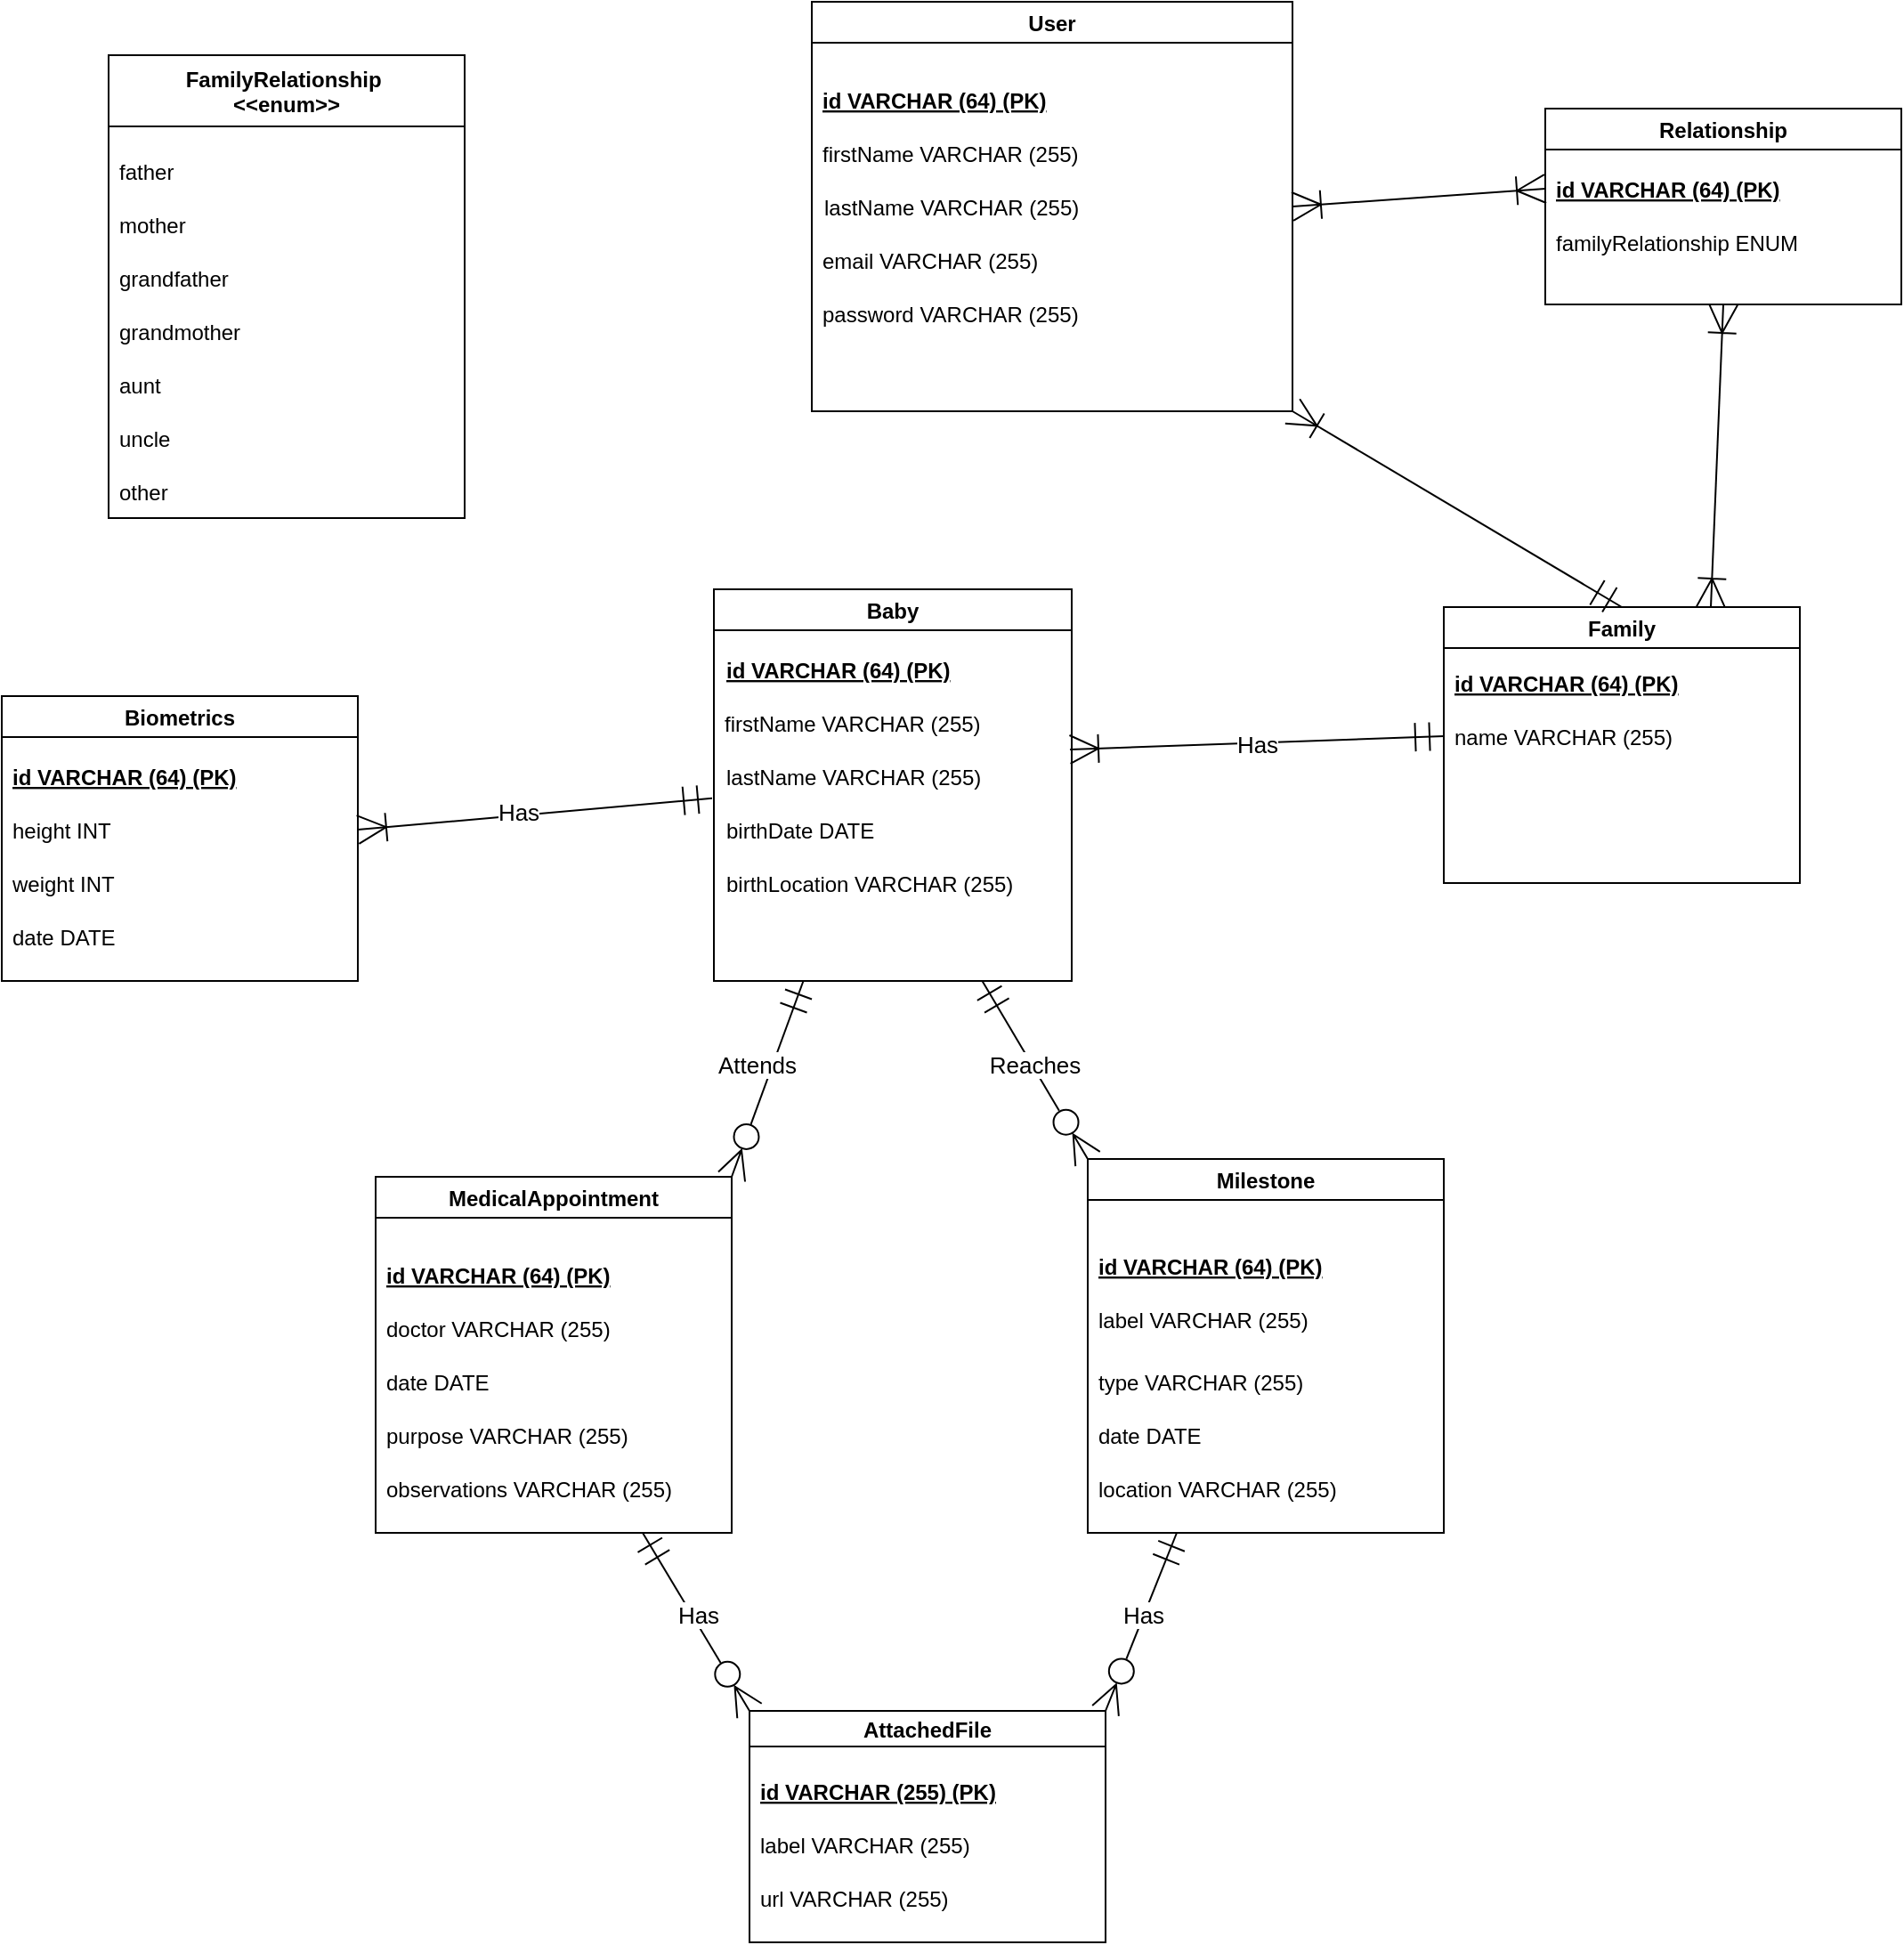 <mxfile>
    <diagram id="F0hB-lu4I_cTMgF6Lhnh" name="Page-1">
        <mxGraphModel dx="2185" dy="1688" grid="1" gridSize="10" guides="1" tooltips="1" connect="1" arrows="1" fold="1" page="1" pageScale="1" pageWidth="827" pageHeight="1169" math="0" shadow="0">
            <root>
                <mxCell id="0"/>
                <mxCell id="1" parent="0"/>
                <mxCell id="149" style="edgeStyle=none;html=1;exitX=1;exitY=0.5;exitDx=0;exitDy=0;entryX=0;entryY=0.5;entryDx=0;entryDy=0;endArrow=ERoneToMany;endFill=0;startArrow=ERoneToMany;startFill=0;endSize=14;startSize=14;" parent="1" source="12" target="148" edge="1">
                    <mxGeometry relative="1" as="geometry"/>
                </mxCell>
                <mxCell id="12" value="User" style="swimlane;" parent="1" vertex="1">
                    <mxGeometry x="215" y="-90" width="270" height="230" as="geometry"/>
                </mxCell>
                <mxCell id="14" value="firstName VARCHAR (255)" style="text;strokeColor=none;fillColor=none;align=left;verticalAlign=middle;spacingLeft=4;spacingRight=4;overflow=hidden;points=[[0,0.5],[1,0.5]];portConstraint=eastwest;rotatable=0;" parent="12" vertex="1">
                    <mxGeometry y="70" width="200" height="30" as="geometry"/>
                </mxCell>
                <mxCell id="15" value="lastName VARCHAR (255)" style="text;strokeColor=none;fillColor=none;align=left;verticalAlign=middle;spacingLeft=4;spacingRight=4;overflow=hidden;points=[[0,0.5],[1,0.5]];portConstraint=eastwest;rotatable=0;" parent="12" vertex="1">
                    <mxGeometry x="1" y="100" width="200" height="30" as="geometry"/>
                </mxCell>
                <mxCell id="16" value="email VARCHAR (255)" style="text;strokeColor=none;fillColor=none;align=left;verticalAlign=middle;spacingLeft=4;spacingRight=4;overflow=hidden;points=[[0,0.5],[1,0.5]];portConstraint=eastwest;rotatable=0;" parent="12" vertex="1">
                    <mxGeometry y="130" width="200" height="30" as="geometry"/>
                </mxCell>
                <mxCell id="17" value="password VARCHAR (255)" style="text;strokeColor=none;fillColor=none;align=left;verticalAlign=middle;spacingLeft=4;spacingRight=4;overflow=hidden;points=[[0,0.5],[1,0.5]];portConstraint=eastwest;rotatable=0;" parent="12" vertex="1">
                    <mxGeometry y="160" width="200" height="30" as="geometry"/>
                </mxCell>
                <mxCell id="23" value="id VARCHAR (64) (PK)" style="text;strokeColor=none;fillColor=none;align=left;verticalAlign=middle;spacingLeft=4;spacingRight=4;overflow=hidden;points=[[0,0.5],[1,0.5]];portConstraint=eastwest;rotatable=0;fontStyle=5" parent="12" vertex="1">
                    <mxGeometry y="40" width="200" height="30" as="geometry"/>
                </mxCell>
                <mxCell id="21" value="Family" style="swimlane;" parent="1" vertex="1">
                    <mxGeometry x="570" y="250" width="200" height="155" as="geometry"/>
                </mxCell>
                <mxCell id="62" value="id VARCHAR (64) (PK)" style="text;strokeColor=none;fillColor=none;align=left;verticalAlign=middle;spacingLeft=4;spacingRight=4;overflow=hidden;points=[[0,0.5],[1,0.5]];portConstraint=eastwest;rotatable=0;fontStyle=5" parent="21" vertex="1">
                    <mxGeometry y="27.5" width="200" height="30" as="geometry"/>
                </mxCell>
                <mxCell id="107" value="name VARCHAR (255)" style="text;strokeColor=none;fillColor=none;align=left;verticalAlign=middle;spacingLeft=4;spacingRight=4;overflow=hidden;points=[[0,0.5],[1,0.5]];portConstraint=eastwest;rotatable=0;" parent="21" vertex="1">
                    <mxGeometry y="57.5" width="200" height="30" as="geometry"/>
                </mxCell>
                <mxCell id="133" style="edgeStyle=none;html=1;exitX=0.25;exitY=1;exitDx=0;exitDy=0;entryX=1;entryY=0;entryDx=0;entryDy=0;fontSize=13;startArrow=ERmandOne;startFill=0;endArrow=ERzeroToMany;endFill=0;startSize=14;endSize=14;" parent="1" source="49" target="67" edge="1">
                    <mxGeometry relative="1" as="geometry"/>
                </mxCell>
                <mxCell id="135" style="edgeStyle=none;html=1;exitX=0.75;exitY=1;exitDx=0;exitDy=0;entryX=0;entryY=0;entryDx=0;entryDy=0;fontSize=13;startArrow=ERmandOne;startFill=0;endArrow=ERzeroToMany;endFill=0;startSize=14;endSize=14;" parent="1" source="49" target="68" edge="1">
                    <mxGeometry relative="1" as="geometry"/>
                </mxCell>
                <mxCell id="49" value="Baby" style="swimlane;" parent="1" vertex="1">
                    <mxGeometry x="160" y="240" width="201" height="220" as="geometry"/>
                </mxCell>
                <mxCell id="53" value="firstName VARCHAR (255)" style="text;strokeColor=none;fillColor=none;align=left;verticalAlign=middle;spacingLeft=4;spacingRight=4;overflow=hidden;points=[[0,0.5],[1,0.5]];portConstraint=eastwest;rotatable=0;" parent="49" vertex="1">
                    <mxGeometry y="60" width="200" height="30" as="geometry"/>
                </mxCell>
                <mxCell id="54" value="lastName VARCHAR (255)" style="text;strokeColor=none;fillColor=none;align=left;verticalAlign=middle;spacingLeft=4;spacingRight=4;overflow=hidden;points=[[0,0.5],[1,0.5]];portConstraint=eastwest;rotatable=0;" parent="49" vertex="1">
                    <mxGeometry x="1" y="90" width="200" height="30" as="geometry"/>
                </mxCell>
                <mxCell id="55" value="birthDate DATE" style="text;strokeColor=none;fillColor=none;align=left;verticalAlign=middle;spacingLeft=4;spacingRight=4;overflow=hidden;points=[[0,0.5],[1,0.5]];portConstraint=eastwest;rotatable=0;" parent="49" vertex="1">
                    <mxGeometry x="1" y="120" width="200" height="30" as="geometry"/>
                </mxCell>
                <mxCell id="61" value="id VARCHAR (64) (PK)" style="text;strokeColor=none;fillColor=none;align=left;verticalAlign=middle;spacingLeft=4;spacingRight=4;overflow=hidden;points=[[0,0.5],[1,0.5]];portConstraint=eastwest;rotatable=0;fontStyle=5" parent="49" vertex="1">
                    <mxGeometry x="1" y="30" width="200" height="30" as="geometry"/>
                </mxCell>
                <mxCell id="151" value="birthLocation VARCHAR (255)" style="text;strokeColor=none;fillColor=none;align=left;verticalAlign=middle;spacingLeft=4;spacingRight=4;overflow=hidden;points=[[0,0.5],[1,0.5]];portConstraint=eastwest;rotatable=0;" vertex="1" parent="49">
                    <mxGeometry x="1" y="150" width="200" height="30" as="geometry"/>
                </mxCell>
                <mxCell id="137" style="edgeStyle=none;html=1;exitX=0.75;exitY=1;exitDx=0;exitDy=0;entryX=0;entryY=0;entryDx=0;entryDy=0;fontSize=13;startArrow=ERmandOne;startFill=0;endArrow=ERzeroToMany;endFill=0;startSize=14;endSize=14;" parent="1" source="67" target="87" edge="1">
                    <mxGeometry relative="1" as="geometry"/>
                </mxCell>
                <mxCell id="67" value="MedicalAppointment" style="swimlane;" parent="1" vertex="1">
                    <mxGeometry x="-30" y="570" width="200" height="200" as="geometry"/>
                </mxCell>
                <mxCell id="71" value="doctor VARCHAR (255)" style="text;strokeColor=none;fillColor=none;align=left;verticalAlign=middle;spacingLeft=4;spacingRight=4;overflow=hidden;points=[[0,0.5],[1,0.5]];portConstraint=eastwest;rotatable=0;" parent="67" vertex="1">
                    <mxGeometry y="70" width="200" height="30" as="geometry"/>
                </mxCell>
                <mxCell id="72" value="purpose VARCHAR (255)" style="text;strokeColor=none;fillColor=none;align=left;verticalAlign=middle;spacingLeft=4;spacingRight=4;overflow=hidden;points=[[0,0.5],[1,0.5]];portConstraint=eastwest;rotatable=0;" parent="67" vertex="1">
                    <mxGeometry y="130" width="200" height="30" as="geometry"/>
                </mxCell>
                <mxCell id="73" value="observations VARCHAR (255)" style="text;strokeColor=none;fillColor=none;align=left;verticalAlign=middle;spacingLeft=4;spacingRight=4;overflow=hidden;points=[[0,0.5],[1,0.5]];portConstraint=eastwest;rotatable=0;" parent="67" vertex="1">
                    <mxGeometry y="160" width="200" height="30" as="geometry"/>
                </mxCell>
                <mxCell id="64" value="date DATE" style="text;strokeColor=none;fillColor=none;align=left;verticalAlign=middle;spacingLeft=4;spacingRight=4;overflow=hidden;points=[[0,0.5],[1,0.5]];portConstraint=eastwest;rotatable=0;" parent="67" vertex="1">
                    <mxGeometry y="100" width="200" height="30" as="geometry"/>
                </mxCell>
                <mxCell id="63" value="id VARCHAR (64) (PK)" style="text;strokeColor=none;fillColor=none;align=left;verticalAlign=middle;spacingLeft=4;spacingRight=4;overflow=hidden;points=[[0,0.5],[1,0.5]];portConstraint=eastwest;rotatable=0;fontStyle=5" parent="67" vertex="1">
                    <mxGeometry y="40" width="200" height="30" as="geometry"/>
                </mxCell>
                <mxCell id="138" style="edgeStyle=none;html=1;exitX=0.25;exitY=1;exitDx=0;exitDy=0;entryX=1;entryY=0;entryDx=0;entryDy=0;fontSize=13;startArrow=ERmandOne;startFill=0;endArrow=ERzeroToMany;endFill=0;startSize=14;endSize=14;" parent="1" source="68" target="87" edge="1">
                    <mxGeometry relative="1" as="geometry"/>
                </mxCell>
                <mxCell id="68" value="Milestone" style="swimlane;" parent="1" vertex="1">
                    <mxGeometry x="370" y="560" width="200" height="210" as="geometry"/>
                </mxCell>
                <mxCell id="74" value="label VARCHAR (255)" style="text;strokeColor=none;fillColor=none;align=left;verticalAlign=middle;spacingLeft=4;spacingRight=4;overflow=hidden;points=[[0,0.5],[1,0.5]];portConstraint=eastwest;rotatable=0;" parent="68" vertex="1">
                    <mxGeometry y="75" width="200" height="30" as="geometry"/>
                </mxCell>
                <mxCell id="86" value="type VARCHAR (255)" style="text;strokeColor=none;fillColor=none;align=left;verticalAlign=middle;spacingLeft=4;spacingRight=4;overflow=hidden;points=[[0,0.5],[1,0.5]];portConstraint=eastwest;rotatable=0;" parent="68" vertex="1">
                    <mxGeometry y="110" width="200" height="30" as="geometry"/>
                </mxCell>
                <mxCell id="109" value="date DATE" style="text;strokeColor=none;fillColor=none;align=left;verticalAlign=middle;spacingLeft=4;spacingRight=4;overflow=hidden;points=[[0,0.5],[1,0.5]];portConstraint=eastwest;rotatable=0;" parent="68" vertex="1">
                    <mxGeometry y="140" width="200" height="30" as="geometry"/>
                </mxCell>
                <mxCell id="110" value="location VARCHAR (255)" style="text;strokeColor=none;fillColor=none;align=left;verticalAlign=middle;spacingLeft=4;spacingRight=4;overflow=hidden;points=[[0,0.5],[1,0.5]];portConstraint=eastwest;rotatable=0;" parent="68" vertex="1">
                    <mxGeometry y="170" width="200" height="30" as="geometry"/>
                </mxCell>
                <mxCell id="111" value="id VARCHAR (64) (PK)" style="text;strokeColor=none;fillColor=none;align=left;verticalAlign=middle;spacingLeft=4;spacingRight=4;overflow=hidden;points=[[0,0.5],[1,0.5]];portConstraint=eastwest;rotatable=0;fontStyle=5" parent="68" vertex="1">
                    <mxGeometry y="45" width="200" height="30" as="geometry"/>
                </mxCell>
                <mxCell id="87" value="AttachedFile" style="swimlane;startSize=20;" parent="1" vertex="1">
                    <mxGeometry x="180" y="870" width="200" height="130" as="geometry"/>
                </mxCell>
                <mxCell id="91" value="id VARCHAR (255) (PK)" style="text;strokeColor=none;fillColor=none;align=left;verticalAlign=middle;spacingLeft=4;spacingRight=4;overflow=hidden;points=[[0,0.5],[1,0.5]];portConstraint=eastwest;rotatable=0;fontStyle=5" parent="87" vertex="1">
                    <mxGeometry y="30" width="200" height="30" as="geometry"/>
                </mxCell>
                <mxCell id="92" value="label VARCHAR (255)" style="text;strokeColor=none;fillColor=none;align=left;verticalAlign=middle;spacingLeft=4;spacingRight=4;overflow=hidden;points=[[0,0.5],[1,0.5]];portConstraint=eastwest;rotatable=0;" parent="87" vertex="1">
                    <mxGeometry y="60" width="200" height="30" as="geometry"/>
                </mxCell>
                <mxCell id="93" value="url VARCHAR (255)" style="text;strokeColor=none;fillColor=none;align=left;verticalAlign=middle;spacingLeft=4;spacingRight=4;overflow=hidden;points=[[0,0.5],[1,0.5]];portConstraint=eastwest;rotatable=0;" parent="87" vertex="1">
                    <mxGeometry y="90" width="200" height="30" as="geometry"/>
                </mxCell>
                <mxCell id="112" value="" style="endArrow=ERmandOne;html=1;entryX=0;entryY=0.5;entryDx=0;entryDy=0;endFill=0;startSize=14;endSize=14;startArrow=ERoneToMany;startFill=0;" parent="1" target="107" edge="1">
                    <mxGeometry relative="1" as="geometry">
                        <mxPoint x="360" y="330" as="sourcePoint"/>
                        <mxPoint x="460" y="330" as="targetPoint"/>
                    </mxGeometry>
                </mxCell>
                <mxCell id="113" value="&lt;span style=&quot;font-size: 13px&quot;&gt;Has&lt;/span&gt;" style="edgeLabel;resizable=0;html=1;align=center;verticalAlign=middle;" parent="112" connectable="0" vertex="1">
                    <mxGeometry relative="1" as="geometry"/>
                </mxCell>
                <mxCell id="131" style="edgeStyle=none;html=1;exitX=1;exitY=1;exitDx=0;exitDy=0;entryX=0.5;entryY=0;entryDx=0;entryDy=0;fontSize=13;startArrow=ERoneToMany;startFill=0;endArrow=ERmandOne;endFill=0;startSize=14;endSize=14;" parent="1" source="12" target="21" edge="1">
                    <mxGeometry relative="1" as="geometry">
                        <mxPoint x="605" y="90" as="sourcePoint"/>
                    </mxGeometry>
                </mxCell>
                <mxCell id="122" value="FamilyRelationship &#10;&lt;&lt;enum&gt;&gt;" style="swimlane;startSize=40;" parent="1" vertex="1">
                    <mxGeometry x="-180" y="-60" width="200" height="260" as="geometry"/>
                </mxCell>
                <mxCell id="123" value="father" style="text;strokeColor=none;fillColor=none;align=left;verticalAlign=middle;spacingLeft=4;spacingRight=4;overflow=hidden;points=[[0,0.5],[1,0.5]];portConstraint=eastwest;rotatable=0;" parent="122" vertex="1">
                    <mxGeometry y="50" width="200" height="30" as="geometry"/>
                </mxCell>
                <mxCell id="124" value="mother" style="text;strokeColor=none;fillColor=none;align=left;verticalAlign=middle;spacingLeft=4;spacingRight=4;overflow=hidden;points=[[0,0.5],[1,0.5]];portConstraint=eastwest;rotatable=0;" parent="122" vertex="1">
                    <mxGeometry y="80" width="200" height="30" as="geometry"/>
                </mxCell>
                <mxCell id="125" value="aunt" style="text;strokeColor=none;fillColor=none;align=left;verticalAlign=middle;spacingLeft=4;spacingRight=4;overflow=hidden;points=[[0,0.5],[1,0.5]];portConstraint=eastwest;rotatable=0;" parent="122" vertex="1">
                    <mxGeometry y="170" width="200" height="30" as="geometry"/>
                </mxCell>
                <mxCell id="126" value="uncle" style="text;strokeColor=none;fillColor=none;align=left;verticalAlign=middle;spacingLeft=4;spacingRight=4;overflow=hidden;points=[[0,0.5],[1,0.5]];portConstraint=eastwest;rotatable=0;" parent="122" vertex="1">
                    <mxGeometry y="200" width="200" height="30" as="geometry"/>
                </mxCell>
                <mxCell id="127" value="grandfather" style="text;strokeColor=none;fillColor=none;align=left;verticalAlign=middle;spacingLeft=4;spacingRight=4;overflow=hidden;points=[[0,0.5],[1,0.5]];portConstraint=eastwest;rotatable=0;" parent="122" vertex="1">
                    <mxGeometry y="110" width="200" height="30" as="geometry"/>
                </mxCell>
                <mxCell id="128" value="grandmother" style="text;strokeColor=none;fillColor=none;align=left;verticalAlign=middle;spacingLeft=4;spacingRight=4;overflow=hidden;points=[[0,0.5],[1,0.5]];portConstraint=eastwest;rotatable=0;" parent="122" vertex="1">
                    <mxGeometry y="140" width="200" height="30" as="geometry"/>
                </mxCell>
                <mxCell id="129" value="other" style="text;strokeColor=none;fillColor=none;align=left;verticalAlign=middle;spacingLeft=4;spacingRight=4;overflow=hidden;points=[[0,0.5],[1,0.5]];portConstraint=eastwest;rotatable=0;" parent="122" vertex="1">
                    <mxGeometry y="230" width="200" height="30" as="geometry"/>
                </mxCell>
                <mxCell id="134" value="&lt;span style=&quot;font-size: 13px&quot;&gt;Attends&lt;/span&gt;" style="edgeLabel;resizable=0;html=1;align=center;verticalAlign=middle;" parent="1" connectable="0" vertex="1">
                    <mxGeometry x="190.003" y="510.002" as="geometry">
                        <mxPoint x="-6" y="-3" as="offset"/>
                    </mxGeometry>
                </mxCell>
                <mxCell id="136" value="&lt;span style=&quot;font-size: 13px&quot;&gt;Reaches&lt;/span&gt;" style="edgeLabel;resizable=0;html=1;align=center;verticalAlign=middle;" parent="1" connectable="0" vertex="1">
                    <mxGeometry x="350.003" y="510.002" as="geometry">
                        <mxPoint x="-10" y="-3" as="offset"/>
                    </mxGeometry>
                </mxCell>
                <mxCell id="139" value="&lt;span style=&quot;color: rgba(0 , 0 , 0 , 0) ; font-family: monospace ; font-size: 0px&quot;&gt;%3CmxGraphModel%3E%3Croot%3E%3CmxCell%20id%3D%220%22%2F%3E%3CmxCell%20id%3D%221%22%20parent%3D%220%22%2F%3E%3CmxCell%20id%3D%222%22%20value%3D%22%26lt%3Bspan%20style%3D%26quot%3Bfont-size%3A%2013px%26quot%3B%26gt%3BHas%26lt%3B%2Fspan%26gt%3B%22%20style%3D%22edgeLabel%3Bresizable%3D0%3Bhtml%3D1%3Balign%3Dcenter%3BverticalAlign%3Dmiddle%3B%22%20connectable%3D%220%22%20vertex%3D%221%22%20parent%3D%221%22%3E%3CmxGeometry%20x%3D%22190.003%22%20y%3D%22510.002%22%20as%3D%22geometry%22%3E%3CmxPoint%20as%3D%22offset%22%2F%3E%3C%2FmxGeometry%3E%3C%2FmxCell%3E%3C%2Froot%3E%3C%2FmxGraphModel%3E&lt;/span&gt;" style="edgeLabel;resizable=0;html=1;align=center;verticalAlign=middle;" parent="1" connectable="0" vertex="1">
                    <mxGeometry x="160.003" y="810.002" as="geometry">
                        <mxPoint x="-16" y="4" as="offset"/>
                    </mxGeometry>
                </mxCell>
                <mxCell id="140" value="&lt;span style=&quot;font-size: 13px&quot;&gt;Has&lt;/span&gt;" style="edgeLabel;resizable=0;html=1;align=center;verticalAlign=middle;" parent="1" connectable="0" vertex="1">
                    <mxGeometry x="150.003" y="820.002" as="geometry">
                        <mxPoint x="1" y="-4" as="offset"/>
                    </mxGeometry>
                </mxCell>
                <mxCell id="141" value="&lt;span style=&quot;font-size: 13px&quot;&gt;Has&lt;/span&gt;" style="edgeLabel;resizable=0;html=1;align=center;verticalAlign=middle;" parent="1" connectable="0" vertex="1">
                    <mxGeometry x="400.003" y="820.002" as="geometry">
                        <mxPoint x="1" y="-4" as="offset"/>
                    </mxGeometry>
                </mxCell>
                <mxCell id="142" value="Biometrics" style="swimlane;" parent="1" vertex="1">
                    <mxGeometry x="-240" y="300" width="200" height="160" as="geometry"/>
                </mxCell>
                <mxCell id="56" value="height INT" style="text;strokeColor=none;fillColor=none;align=left;verticalAlign=middle;spacingLeft=4;spacingRight=4;overflow=hidden;points=[[0,0.5],[1,0.5]];portConstraint=eastwest;rotatable=0;" parent="142" vertex="1">
                    <mxGeometry y="60" width="200" height="30" as="geometry"/>
                </mxCell>
                <mxCell id="57" value="weight INT" style="text;strokeColor=none;fillColor=none;align=left;verticalAlign=middle;spacingLeft=4;spacingRight=4;overflow=hidden;points=[[0,0.5],[1,0.5]];portConstraint=eastwest;rotatable=0;" parent="142" vertex="1">
                    <mxGeometry y="90" width="200" height="30" as="geometry"/>
                </mxCell>
                <mxCell id="143" value="id VARCHAR (64) (PK)" style="text;strokeColor=none;fillColor=none;align=left;verticalAlign=middle;spacingLeft=4;spacingRight=4;overflow=hidden;points=[[0,0.5],[1,0.5]];portConstraint=eastwest;rotatable=0;fontStyle=5" parent="142" vertex="1">
                    <mxGeometry y="30" width="200" height="30" as="geometry"/>
                </mxCell>
                <mxCell id="146" value="date DATE" style="text;strokeColor=none;fillColor=none;align=left;verticalAlign=middle;spacingLeft=4;spacingRight=4;overflow=hidden;points=[[0,0.5],[1,0.5]];portConstraint=eastwest;rotatable=0;" parent="142" vertex="1">
                    <mxGeometry y="120" width="200" height="30" as="geometry"/>
                </mxCell>
                <mxCell id="144" style="edgeStyle=none;html=1;exitX=1;exitY=0.5;exitDx=0;exitDy=0;entryX=-0.01;entryY=-0.086;entryDx=0;entryDy=0;entryPerimeter=0;endArrow=ERmandOne;endFill=0;endSize=14;startSize=14;startArrow=ERoneToMany;startFill=0;" parent="1" source="56" target="55" edge="1">
                    <mxGeometry relative="1" as="geometry"/>
                </mxCell>
                <mxCell id="145" value="&lt;span style=&quot;font-size: 13px&quot;&gt;Has&lt;/span&gt;" style="edgeLabel;resizable=0;html=1;align=center;verticalAlign=middle;" parent="1" connectable="0" vertex="1">
                    <mxGeometry x="50.003" y="365.002" as="geometry"/>
                </mxCell>
                <mxCell id="150" style="edgeStyle=none;html=1;exitX=0.5;exitY=1;exitDx=0;exitDy=0;entryX=0.75;entryY=0;entryDx=0;entryDy=0;startArrow=ERoneToMany;startFill=0;endArrow=ERoneToMany;endFill=0;endSize=14;startSize=14;" parent="1" source="147" target="21" edge="1">
                    <mxGeometry relative="1" as="geometry"/>
                </mxCell>
                <mxCell id="147" value="Relationship" style="swimlane;" parent="1" vertex="1">
                    <mxGeometry x="627" y="-30" width="200" height="110" as="geometry"/>
                </mxCell>
                <mxCell id="130" value="familyRelationship ENUM" style="text;strokeColor=none;fillColor=none;align=left;verticalAlign=middle;spacingLeft=4;spacingRight=4;overflow=hidden;points=[[0,0.5],[1,0.5]];portConstraint=eastwest;rotatable=0;" parent="147" vertex="1">
                    <mxGeometry y="60" width="200" height="30" as="geometry"/>
                </mxCell>
                <mxCell id="148" value="id VARCHAR (64) (PK)" style="text;strokeColor=none;fillColor=none;align=left;verticalAlign=middle;spacingLeft=4;spacingRight=4;overflow=hidden;points=[[0,0.5],[1,0.5]];portConstraint=eastwest;rotatable=0;fontStyle=5" parent="147" vertex="1">
                    <mxGeometry y="30" width="200" height="30" as="geometry"/>
                </mxCell>
            </root>
        </mxGraphModel>
    </diagram>
</mxfile>